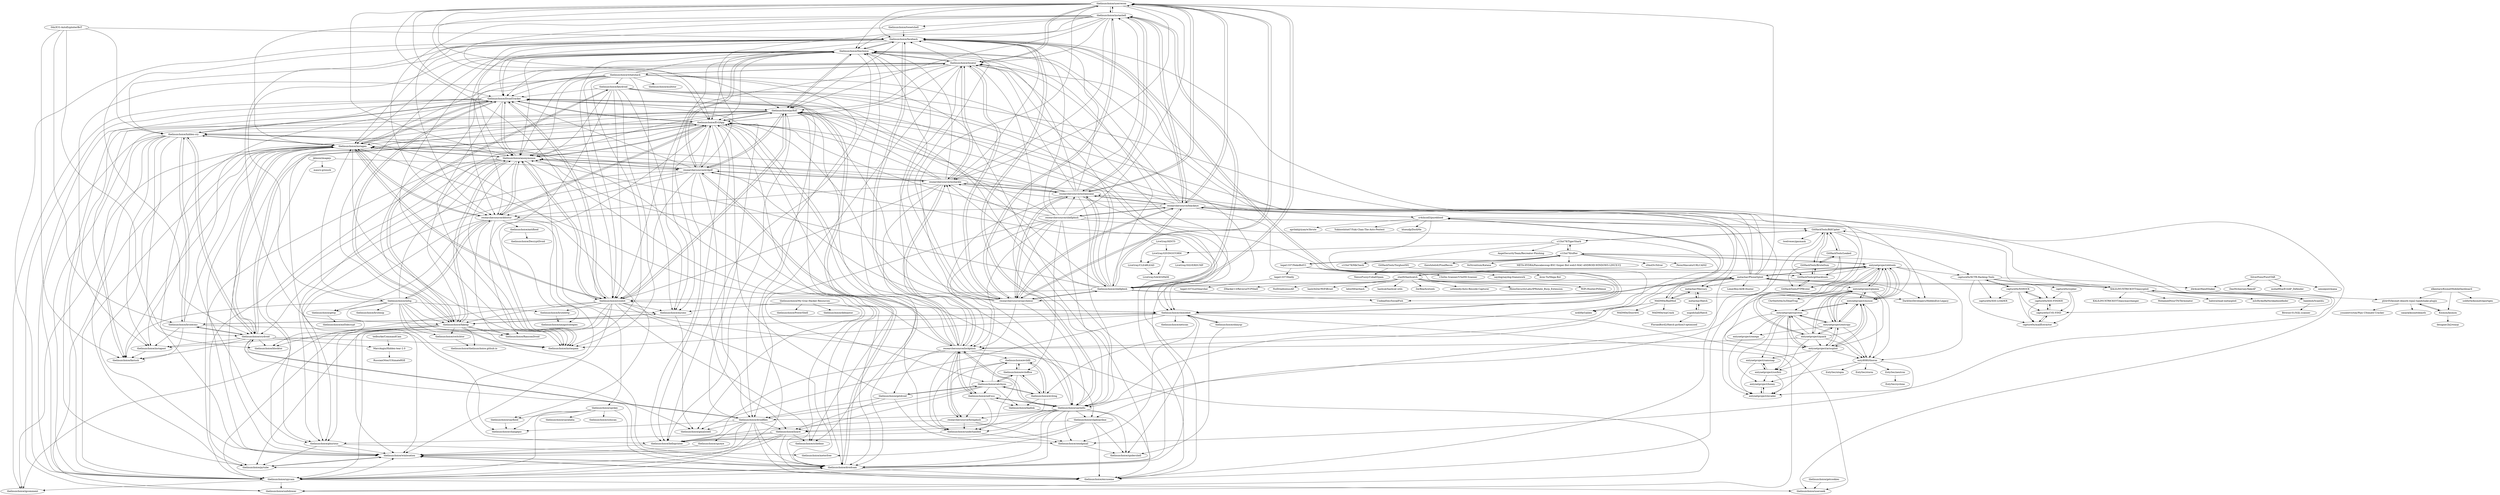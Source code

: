 digraph G {
"thelinuxchoice/userrecon" -> "thelinuxchoice/instashell"
"thelinuxchoice/userrecon" -> "researchersource/blackeye"
"thelinuxchoice/userrecon" -> "thelinuxchoice/shellphish"
"thelinuxchoice/userrecon" -> "thelinuxchoice/thechoice"
"thelinuxchoice/userrecon" -> "thelinuxchoice/locator"
"thelinuxchoice/userrecon" -> "thelinuxchoice/pyRAT"
"thelinuxchoice/userrecon" -> "researchersource/saycheese"
"thelinuxchoice/userrecon" -> "thelinuxchoice/facebash"
"thelinuxchoice/userrecon" -> "researchersource/inshackle"
"thelinuxchoice/userrecon" -> "thelinuxchoice/DroidTracker"
"thelinuxchoice/userrecon" -> "thelinuxchoice/EvilApp"
"thelinuxchoice/userrecon" -> "thelinuxchoice/anonymouse"
"thelinuxchoice/userrecon" -> "researchersource/instainsane"
"thelinuxchoice/userrecon" -> "thelinuxchoice/youbot"
"thelinuxchoice/userrecon" -> "thelinuxchoice/sayhello"
"GitHackTools/Leaked" -> "GitHackTools/BillCipher"
"GitHackTools/Leaked" -> "GitHackTools/FTPBruter"
"GitHackTools/Leaked" -> "GitHackTools/githacktools"
"GitHackTools/Leaked" -> "GitHackTools/BruteDum"
"researchersource/blackeye" -> "thelinuxchoice/shellphish"
"researchersource/blackeye" -> "thelinuxchoice/userrecon"
"researchersource/blackeye" -> "thelinuxchoice/thechoice"
"researchersource/blackeye" -> "thelinuxchoice/instashell"
"researchersource/blackeye" -> "researchersource/instainsane"
"researchersource/blackeye" -> "DarkSecDevelopers/HiddenEye-Legacy" ["e"=1]
"researchersource/blackeye" -> "thelinuxchoice/locator"
"researchersource/blackeye" -> "researchersource/saycheese"
"researchersource/blackeye" -> "thelinuxchoice/facebash"
"researchersource/blackeye" -> "thelinuxchoice/pyRAT"
"researchersource/blackeye" -> "researchersource/shellphish"
"researchersource/blackeye" -> "UndeadSec/SocialFish" ["e"=1]
"researchersource/blackeye" -> "researchersource/ddostor"
"researchersource/blackeye" -> "researchersource/inshackle"
"researchersource/blackeye" -> "cr4shcod3/pureblood"
"cr4shcod3/pureblood" -> "GitHackTools/BillCipher"
"cr4shcod3/pureblood" -> "aprilahijriyan/w3brute"
"cr4shcod3/pureblood" -> "metachar/Mercury"
"cr4shcod3/pureblood" -> "Yukinoshita47/Yuki-Chan-The-Auto-Pentest" ["e"=1]
"cr4shcod3/pureblood" -> "M4DM0e/BadMod"
"cr4shcod3/pureblood" -> "m4ll0k/Galileo"
"cr4shcod3/pureblood" -> "blueudp/DorkMe" ["e"=1]
"cr4shcod3/pureblood" -> "researchersource/blackeye"
"GitHackTools/BruteDum" -> "GitHackTools/githacktools"
"GitHackTools/BruteDum" -> "GitHackTools/FTPBruter"
"GitHackTools/BruteDum" -> "GitHackTools/BillCipher"
"GitHackTools/BruteDum" -> "GitHackTools/Leaked"
"thelinuxchoice/ohmyqr" -> "thelinuxchoice/choicebot"
"thelinuxchoice/ohmyqr" -> "thelinuxchoice/spidershell"
"thelinuxchoice/shellphish" -> "researchersource/blackeye"
"thelinuxchoice/shellphish" -> "thelinuxchoice/userrecon"
"thelinuxchoice/shellphish" -> "thelinuxchoice/thechoice"
"thelinuxchoice/shellphish" -> "researchersource/saycheese"
"thelinuxchoice/shellphish" -> "thelinuxchoice/instashell"
"thelinuxchoice/shellphish" -> "thelinuxchoice/pyRAT"
"thelinuxchoice/shellphish" -> "researchersource/instainsane"
"thelinuxchoice/shellphish" -> "thelinuxchoice/locator"
"thelinuxchoice/shellphish" -> "DarkSecDevelopers/HiddenEye-Legacy" ["e"=1]
"thelinuxchoice/shellphish" -> "researchersource/inshackle"
"thelinuxchoice/shellphish" -> "UndeadSec/SocialFish" ["e"=1]
"thelinuxchoice/shellphish" -> "thelinuxchoice/anonymouse"
"thelinuxchoice/shellphish" -> "thelinuxchoice/youbot"
"thelinuxchoice/shellphish" -> "metachar/PhoneSploit"
"thelinuxchoice/shellphish" -> "thelinuxchoice/DroidTracker"
"KALILINUXTRICKSYT/easysploit" -> "KALILINUXTRICKSYT/easymacchanger"
"KALILINUXTRICKSYT/easysploit" -> "bambish/ScanQLi"
"KALILINUXTRICKSYT/easysploit" -> "metachar/PhoneSploit"
"KALILINUXTRICKSYT/easysploit" -> "GitHackTools/BillCipher"
"KALILINUXTRICKSYT/easysploit" -> "MohamedNourTN/Terminator"
"KALILINUXTRICKSYT/easysploit" -> "hahwul/mad-metasploit" ["e"=1]
"KALILINUXTRICKSYT/easysploit" -> "mIcHyAmRaNe/okadminfinder" ["e"=1]
"M4DM0e/BadMod" -> "metachar/Mercury"
"M4DM0e/BadMod" -> "M4DM0e/wpCrack"
"M4DM0e/BadMod" -> "M4DM0e/Door404"
"M4DM0e/BadMod" -> "cr4shcod3/pureblood"
"M4DM0e/BadMod" -> "m4ll0k/Galileo"
"M4DM0e/BadMod" -> "GitHackTools/BillCipher"
"thelinuxchoice/youbot" -> "thelinuxchoice/instagen"
"thelinuxchoice/youbot" -> "thelinuxchoice/unfollower"
"thelinuxchoice/youbot" -> "thelinuxchoice/igcomment"
"thelinuxchoice/youbot" -> "thelinuxchoice/DroidTracker"
"thelinuxchoice/youbot" -> "thelinuxchoice/winlocation"
"thelinuxchoice/youbot" -> "thelinuxchoice/spycam"
"thelinuxchoice/youbot" -> "thelinuxchoice/anonymouse"
"thelinuxchoice/youbot" -> "thelinuxchoice/droidcam"
"thelinuxchoice/youbot" -> "thelinuxchoice/fakeap"
"thelinuxchoice/youbot" -> "thelinuxchoice/pytube"
"thelinuxchoice/youbot" -> "thelinuxchoice/pyRAT"
"thelinuxchoice/youbot" -> "thelinuxchoice/schedme"
"thelinuxchoice/youbot" -> "thelinuxchoice/choicebot"
"thelinuxchoice/youbot" -> "thelinuxchoice/mysms"
"thelinuxchoice/youbot" -> "thelinuxchoice/brutehttp"
"entynetproject/ehtools" -> "entynetproject/phonia"
"entynetproject/ehtools" -> "entynetproject/mouse"
"entynetproject/ehtools" -> "entynetproject/entropy"
"entynetproject/ehtools" -> "entynetproject/quack"
"entynetproject/ehtools" -> "entynetproject/arissploit"
"entynetproject/ehtools" -> "enty8080/thoron"
"entynetproject/ehtools" -> "entynetproject/proton"
"entynetproject/ehtools" -> "capture0x/XCTR-Hacking-Tools"
"entynetproject/ehtools" -> "GitHackTools/githacktools"
"entynetproject/ehtools" -> "staz0t/hashcatch"
"entynetproject/ehtools" -> "s1l3nt78/sifter"
"entynetproject/ehtools" -> "metachar/PhoneSploit"
"entynetproject/mouse" -> "entynetproject/proton"
"entynetproject/mouse" -> "entynetproject/arissploit"
"entynetproject/mouse" -> "entynetproject/entropy"
"entynetproject/mouse" -> "enty8080/thoron"
"entynetproject/mouse" -> "entynetproject/phonia"
"entynetproject/mouse" -> "entynetproject/ehtools"
"thelinuxchoice/getdroid" -> "thelinuxchoice/lizard"
"thelinuxchoice/getdroid" -> "thelinuxchoice/droidfiles"
"thelinuxchoice/getdroid" -> "thelinuxchoice/catchyou"
"thelinuxchoice/getdroid" -> "thelinuxchoice/sendgmail"
"thelinuxchoice/getdroid" -> "thelinuxchoice/EvilApp"
"researchersource/evilpdf" -> "thelinuxchoice/anonymouse"
"researchersource/evilpdf" -> "thelinuxchoice/pyRAT"
"researchersource/evilpdf" -> "thelinuxchoice/DroidTracker"
"researchersource/evilpdf" -> "thelinuxchoice/instagen"
"researchersource/evilpdf" -> "thelinuxchoice/thechoice"
"researchersource/evilpdf" -> "thelinuxchoice/EvilApp"
"researchersource/evilpdf" -> "thelinuxchoice/lizard"
"researchersource/evilpdf" -> "thelinuxchoice/youbot"
"researchersource/evilpdf" -> "thelinuxchoice/helloprinter"
"researchersource/evilpdf" -> "thelinuxchoice/phurious"
"researchersource/evilpdf" -> "researchersource/ddostor"
"researchersource/evilpdf" -> "researchersource/lockphish"
"researchersource/evilpdf" -> "thelinuxchoice/crydroid"
"researchersource/evilpdf" -> "thelinuxchoice/excuseme"
"researchersource/evilpdf" -> "researchersource/inshackle"
"thelinuxchoice/EvilApp" -> "thelinuxchoice/crydroid"
"thelinuxchoice/EvilApp" -> "thelinuxchoice/droidcam"
"thelinuxchoice/EvilApp" -> "thelinuxchoice/DroidTracker"
"thelinuxchoice/EvilApp" -> "thelinuxchoice/anonymouse"
"thelinuxchoice/EvilApp" -> "thelinuxchoice/helloprinter"
"thelinuxchoice/EvilApp" -> "thelinuxchoice/spycam"
"thelinuxchoice/EvilApp" -> "thelinuxchoice/fakeap"
"thelinuxchoice/EvilApp" -> "thelinuxchoice/instaspam"
"thelinuxchoice/EvilApp" -> "thelinuxchoice/droidfiles"
"thelinuxchoice/EvilApp" -> "thelinuxchoice/winlocation"
"thelinuxchoice/EvilApp" -> "thelinuxchoice/pyRAT"
"thelinuxchoice/EvilApp" -> "thelinuxchoice/underhanded"
"thelinuxchoice/EvilApp" -> "thelinuxchoice/mysms"
"thelinuxchoice/EvilApp" -> "thelinuxchoice/hidden-cry"
"thelinuxchoice/EvilApp" -> "researchersource/ddostor"
"d4rkcat/HandShaker" -> "ph4r05/kismet-deauth-wpa2-handshake-plugin"
"thelinuxchoice/tweetshell" -> "thelinuxchoice/facebash"
"thelinuxchoice/tweetshell" -> "researchersource/ddostor"
"elkentaro/KismetMobileDashboard" -> "soliforte/kismetreportgen"
"elkentaro/KismetMobileDashboard" -> "Kismon/kismon"
"elkentaro/KismetMobileDashboard" -> "ph4r05/kismet-deauth-wpa2-handshake-plugin"
"nsgodshall/Hatch" -> "metachar/Hatch"
"nsgodshall/Hatch" -> "FlorianBord2/Hatch-python3-optimised"
"bambish/ScanQLi" -> "Bitwise-01/SQL-scanner" ["e"=1]
"bambish/ScanQLi" -> "KALILINUXTRICKSYT/easysploit"
"SilverFoxx/PwnSTAR" -> "sensepost/mana" ["e"=1]
"SilverFoxx/PwnSTAR" -> "d4rkcat/HandShaker"
"SilverFoxx/PwnSTAR" -> "DanMcInerney/fakeAP"
"SilverFoxx/PwnSTAR" -> "moha99sa/EvilAP_Defender"
"04x/ICG-AutoExploiterBoT" -> "thelinuxchoice/brutecms"
"04x/ICG-AutoExploiterBoT" -> "thelinuxchoice/facebash"
"04x/ICG-AutoExploiterBoT" -> "thelinuxchoice/fastssh"
"04x/ICG-AutoExploiterBoT" -> "thelinuxchoice/crydroid"
"04x/ICG-AutoExploiterBoT" -> "thelinuxchoice/hidden-cry"
"entynetproject/phonia" -> "entynetproject/mouse"
"entynetproject/phonia" -> "entynetproject/ehtools"
"entynetproject/phonia" -> "entynetproject/quack"
"entynetproject/phonia" -> "entynetproject/entropy"
"entynetproject/phonia" -> "entynetproject/proton"
"entynetproject/phonia" -> "Chr0m0s0m3s/DeadTrap"
"entynetproject/phonia" -> "enty8080/thoron"
"entynetproject/phonia" -> "entynetproject/arissploit"
"entynetproject/phonia" -> "thelinuxchoice/sayhello"
"GitHackTools/githacktools" -> "GitHackTools/FTPBruter"
"GitHackTools/githacktools" -> "GitHackTools/BruteDum"
"metachar/Mercury" -> "M4DM0e/BadMod"
"metachar/Mercury" -> "metachar/Hatch"
"thelinuxchoice/fakeap" -> "thelinuxchoice/instaspam"
"thelinuxchoice/fakeap" -> "thelinuxchoice/DroidTracker"
"thelinuxchoice/fakeap" -> "thelinuxchoice/mysms"
"thelinuxchoice/fakeap" -> "thelinuxchoice/droidcam"
"thelinuxchoice/fakeap" -> "thelinuxchoice/thelinuxchoice.github.io"
"thelinuxchoice/fakeap" -> "thelinuxchoice/anonymouse"
"thelinuxchoice/fakeap" -> "thelinuxchoice/spycam"
"thelinuxchoice/fakeap" -> "thelinuxchoice/switchtor"
"thelinuxchoice/fakeap" -> "thelinuxchoice/phurious"
"thelinuxchoice/fakeap" -> "thelinuxchoice/blocktor"
"thelinuxchoice/fakeap" -> "thelinuxchoice/winlocation"
"thelinuxchoice/fakeap" -> "thelinuxchoice/keydroid"
"thelinuxchoice/fakeap" -> "thelinuxchoice/RansomDroid"
"thelinuxchoice/anonymouse" -> "thelinuxchoice/droidcam"
"thelinuxchoice/anonymouse" -> "thelinuxchoice/instagen"
"thelinuxchoice/anonymouse" -> "thelinuxchoice/DroidTracker"
"thelinuxchoice/anonymouse" -> "thelinuxchoice/fakeap"
"thelinuxchoice/anonymouse" -> "thelinuxchoice/helloprinter"
"thelinuxchoice/anonymouse" -> "thelinuxchoice/EvilApp"
"thelinuxchoice/anonymouse" -> "thelinuxchoice/youbot"
"thelinuxchoice/anonymouse" -> "thelinuxchoice/instaspam"
"thelinuxchoice/anonymouse" -> "thelinuxchoice/spycam"
"thelinuxchoice/anonymouse" -> "thelinuxchoice/phurious"
"thelinuxchoice/anonymouse" -> "thelinuxchoice/hidden-cry"
"thelinuxchoice/anonymouse" -> "researchersource/evilpdf"
"thelinuxchoice/anonymouse" -> "thelinuxchoice/pytube"
"thelinuxchoice/anonymouse" -> "researchersource/ddostor"
"thelinuxchoice/anonymouse" -> "thelinuxchoice/winlocation"
"thelinuxchoice/DroidTracker" -> "thelinuxchoice/droidcam"
"thelinuxchoice/DroidTracker" -> "thelinuxchoice/winlocation"
"thelinuxchoice/DroidTracker" -> "thelinuxchoice/fakeap"
"thelinuxchoice/DroidTracker" -> "thelinuxchoice/pyRAT"
"thelinuxchoice/DroidTracker" -> "thelinuxchoice/spycam"
"thelinuxchoice/DroidTracker" -> "thelinuxchoice/anonymouse"
"thelinuxchoice/DroidTracker" -> "thelinuxchoice/EvilApp"
"thelinuxchoice/DroidTracker" -> "thelinuxchoice/igcomment"
"thelinuxchoice/DroidTracker" -> "thelinuxchoice/instagen"
"thelinuxchoice/DroidTracker" -> "thelinuxchoice/instaspam"
"thelinuxchoice/DroidTracker" -> "thelinuxchoice/youbot"
"thelinuxchoice/DroidTracker" -> "thelinuxchoice/excuseme"
"thelinuxchoice/DroidTracker" -> "thelinuxchoice/unfollower"
"thelinuxchoice/DroidTracker" -> "thelinuxchoice/pytube"
"thelinuxchoice/DroidTracker" -> "thelinuxchoice/hidden-cry"
"thelinuxchoice/My-Gray-Hacker-Resources" -> "thelinuxchoice/debiantor"
"thelinuxchoice/My-Gray-Hacker-Resources" -> "thelinuxchoice/PowerShell"
"thelinuxchoice/My-Gray-Hacker-Resources" -> "thelinuxchoice/mysms"
"thelinuxchoice/My-Gray-Hacker-Resources" -> "thelinuxchoice/gmailshell"
"GitHackTools/FTPBruter" -> "GitHackTools/githacktools"
"metachar/Hatch" -> "metachar/Mercury"
"metachar/Hatch" -> "nsgodshall/Hatch"
"metachar/PhoneSploit" -> "researchersource/saycheese"
"metachar/PhoneSploit" -> "thelinuxchoice/locator"
"metachar/PhoneSploit" -> "KALILINUXTRICKSYT/easysploit"
"metachar/PhoneSploit" -> "entynetproject/ehtools"
"metachar/PhoneSploit" -> "thelinuxchoice/sayhello"
"metachar/PhoneSploit" -> "thelinuxchoice/shellphish"
"metachar/PhoneSploit" -> "researchersource/blackeye"
"metachar/PhoneSploit" -> "thelinuxchoice/userrecon"
"metachar/PhoneSploit" -> "researchersource/instainsane"
"metachar/PhoneSploit" -> "researchersource/lockphish"
"metachar/PhoneSploit" -> "entynetproject/phonia"
"metachar/PhoneSploit" -> "metachar/Mercury"
"metachar/PhoneSploit" -> "DarkSecDevelopers/HiddenEye-Legacy" ["e"=1]
"metachar/PhoneSploit" -> "thelinuxchoice/thechoice"
"metachar/PhoneSploit" -> "LimerBoy/ADB-Hunter" ["e"=1]
"GitHackTools/BillCipher" -> "GitHackTools/Leaked"
"GitHackTools/BillCipher" -> "GitHackTools/githacktools"
"GitHackTools/BillCipher" -> "GitHackTools/BruteDum"
"GitHackTools/BillCipher" -> "s1l3nt78/TigerShark"
"GitHackTools/BillCipher" -> "cr4shcod3/pureblood"
"GitHackTools/BillCipher" -> "GitHackTools/FTPBruter"
"GitHackTools/BillCipher" -> "twelvesec/gasmask" ["e"=1]
"GitHackTools/BillCipher" -> "capture0x/XCTR-Hacking-Tools"
"thelinuxchoice/choicebot" -> "thelinuxchoice/ohmyqr"
"thelinuxchoice/choicebot" -> "thelinuxchoice/sendgmail"
"thelinuxchoice/choicebot" -> "thelinuxchoice/spidershell"
"thelinuxchoice/choicebot" -> "thelinuxchoice/facebash"
"thelinuxchoice/choicebot" -> "thelinuxchoice/unfollower"
"thelinuxchoice/choicebot" -> "thelinuxchoice/instaspam"
"thelinuxchoice/choicebot" -> "thelinuxchoice/brutecms"
"thelinuxchoice/choicebot" -> "thelinuxchoice/youbot"
"thelinuxchoice/choicebot" -> "thelinuxchoice/instapost"
"thelinuxchoice/choicebot" -> "thelinuxchoice/gmailshell"
"thelinuxchoice/choicebot" -> "thelinuxchoice/userseek"
"thelinuxchoice/choicebot" -> "thelinuxchoice/netscan"
"thelinuxchoice/instashell" -> "thelinuxchoice/facebash"
"thelinuxchoice/instashell" -> "thelinuxchoice/userrecon"
"thelinuxchoice/instashell" -> "researchersource/instainsane"
"thelinuxchoice/instashell" -> "researchersource/saycheese"
"thelinuxchoice/instashell" -> "thelinuxchoice/thechoice"
"thelinuxchoice/instashell" -> "thelinuxchoice/shellphish"
"thelinuxchoice/instashell" -> "researchersource/blackeye"
"thelinuxchoice/instashell" -> "thelinuxchoice/locator"
"thelinuxchoice/instashell" -> "thelinuxchoice/pyRAT"
"thelinuxchoice/instashell" -> "researchersource/inshackle"
"thelinuxchoice/instashell" -> "thelinuxchoice/instagen"
"thelinuxchoice/instashell" -> "thelinuxchoice/EvilApp"
"thelinuxchoice/instashell" -> "researchersource/ddostor"
"thelinuxchoice/instashell" -> "thelinuxchoice/tweetshell"
"thelinuxchoice/instashell" -> "researchersource/evilpdf"
"thelinuxchoice/spykey" -> "thelinuxchoice/sayflood"
"thelinuxchoice/spykey" -> "thelinuxchoice/changepic"
"thelinuxchoice/spykey" -> "thelinuxchoice/sarahaha"
"thelinuxchoice/spykey" -> "thelinuxchoice/droidcam"
"thelinuxchoice/spykey" -> "thelinuxchoice/spycam"
"thelinuxchoice/spykey" -> "thelinuxchoice/sshscan"
"thelinuxchoice/pyRAT" -> "thelinuxchoice/DroidTracker"
"thelinuxchoice/pyRAT" -> "thelinuxchoice/phurious"
"thelinuxchoice/pyRAT" -> "thelinuxchoice/instagen"
"thelinuxchoice/pyRAT" -> "thelinuxchoice/youbot"
"thelinuxchoice/pyRAT" -> "thelinuxchoice/helloprinter"
"thelinuxchoice/pyRAT" -> "thelinuxchoice/anonymouse"
"thelinuxchoice/pyRAT" -> "thelinuxchoice/excuseme"
"thelinuxchoice/pyRAT" -> "thelinuxchoice/droidcam"
"thelinuxchoice/pyRAT" -> "researchersource/evilpdf"
"thelinuxchoice/pyRAT" -> "thelinuxchoice/EvilApp"
"thelinuxchoice/pyRAT" -> "thelinuxchoice/fastssh"
"thelinuxchoice/pyRAT" -> "thelinuxchoice/winlocation"
"thelinuxchoice/pyRAT" -> "thelinuxchoice/schedme"
"thelinuxchoice/pyRAT" -> "thelinuxchoice/thechoice"
"thelinuxchoice/pyRAT" -> "thelinuxchoice/instapost"
"thelinuxchoice/thechoice" -> "thelinuxchoice/anonymouse"
"thelinuxchoice/thechoice" -> "thelinuxchoice/fakeap"
"thelinuxchoice/thechoice" -> "thelinuxchoice/DroidTracker"
"thelinuxchoice/thechoice" -> "thelinuxchoice/facebash"
"thelinuxchoice/thechoice" -> "thelinuxchoice/instagen"
"thelinuxchoice/thechoice" -> "thelinuxchoice/youbot"
"thelinuxchoice/thechoice" -> "thelinuxchoice/infog"
"thelinuxchoice/thechoice" -> "thelinuxchoice/pyRAT"
"thelinuxchoice/thechoice" -> "thelinuxchoice/EvilApp"
"thelinuxchoice/thechoice" -> "researchersource/evilpdf"
"thelinuxchoice/thechoice" -> "researchersource/ddostor"
"thelinuxchoice/thechoice" -> "thelinuxchoice/locator"
"thelinuxchoice/thechoice" -> "thelinuxchoice/mysms"
"thelinuxchoice/thechoice" -> "thelinuxchoice/helloprinter"
"thelinuxchoice/thechoice" -> "thelinuxchoice/sayhello"
"thelinuxchoice/locator" -> "thelinuxchoice/EvilApp"
"thelinuxchoice/locator" -> "thelinuxchoice/thechoice"
"thelinuxchoice/locator" -> "thelinuxchoice/youbot"
"thelinuxchoice/locator" -> "thelinuxchoice/droidfiles"
"thelinuxchoice/locator" -> "thelinuxchoice/DroidTracker"
"thelinuxchoice/locator" -> "thelinuxchoice/facebash"
"thelinuxchoice/locator" -> "thelinuxchoice/droidcam"
"thelinuxchoice/locator" -> "thelinuxchoice/anonymouse"
"thelinuxchoice/locator" -> "thelinuxchoice/whatshack"
"thelinuxchoice/locator" -> "thelinuxchoice/sayhello"
"thelinuxchoice/locator" -> "researchersource/saycheese"
"thelinuxchoice/locator" -> "thelinuxchoice/userrecon"
"thelinuxchoice/locator" -> "researchersource/ddostor"
"thelinuxchoice/locator" -> "researchersource/inshackle"
"thelinuxchoice/locator" -> "thelinuxchoice/pyRAT"
"thelinuxchoice/mysms" -> "thelinuxchoice/fakeap"
"thelinuxchoice/mysms" -> "thelinuxchoice/gmailshell"
"thelinuxchoice/whatshack" -> "thelinuxchoice/fakeap"
"thelinuxchoice/whatshack" -> "thelinuxchoice/DroidTracker"
"thelinuxchoice/whatshack" -> "thelinuxchoice/instaspam"
"thelinuxchoice/whatshack" -> "thelinuxchoice/droidcam"
"thelinuxchoice/whatshack" -> "thelinuxchoice/youbot"
"thelinuxchoice/whatshack" -> "thelinuxchoice/locator"
"thelinuxchoice/whatshack" -> "thelinuxchoice/spycam"
"thelinuxchoice/whatshack" -> "thelinuxchoice/droidfiles"
"thelinuxchoice/whatshack" -> "thelinuxchoice/mysms"
"thelinuxchoice/whatshack" -> "thelinuxchoice/instagen"
"thelinuxchoice/whatshack" -> "thelinuxchoice/multitor"
"thelinuxchoice/whatshack" -> "thelinuxchoice/thechoice"
"thelinuxchoice/whatshack" -> "thelinuxchoice/keydroid"
"thelinuxchoice/whatshack" -> "thelinuxchoice/choicebot"
"thelinuxchoice/whatshack" -> "thelinuxchoice/anonymouse"
"thelinuxchoice/droidfiles" -> "thelinuxchoice/droidcam"
"thelinuxchoice/droidfiles" -> "thelinuxchoice/spycam"
"thelinuxchoice/droidfiles" -> "thelinuxchoice/spyeye"
"thelinuxchoice/droidfiles" -> "thelinuxchoice/excuseme"
"thelinuxchoice/droidfiles" -> "thelinuxchoice/lizard"
"thelinuxchoice/droidfiles" -> "thelinuxchoice/crydroid"
"thelinuxchoice/droidfiles" -> "thelinuxchoice/winlocation"
"thelinuxchoice/droidfiles" -> "thelinuxchoice/gmailshell"
"thelinuxchoice/droidfiles" -> "thelinuxchoice/changepic"
"thelinuxchoice/droidfiles" -> "thelinuxchoice/DroidTracker"
"entynetproject/entropy" -> "entynetproject/mouse"
"entynetproject/entropy" -> "entynetproject/arissploit"
"entynetproject/entropy" -> "enty8080/thoron"
"entynetproject/entropy" -> "entynetproject/proton"
"entynetproject/entropy" -> "entynetproject/phonia"
"entynetproject/entropy" -> "entynetproject/omega"
"entynetproject/entropy" -> "entynetproject/quack"
"entynetproject/entropy" -> "entynetproject/ehtools"
"researchersource/saycheese" -> "thelinuxchoice/sayhello"
"researchersource/saycheese" -> "thelinuxchoice/locator"
"researchersource/saycheese" -> "thelinuxchoice/instashell"
"researchersource/saycheese" -> "thelinuxchoice/userrecon"
"researchersource/saycheese" -> "thelinuxchoice/shellphish"
"researchersource/saycheese" -> "researchersource/inshackle"
"researchersource/saycheese" -> "thelinuxchoice/facebash"
"researchersource/saycheese" -> "researchersource/evilpdf"
"researchersource/saycheese" -> "metachar/PhoneSploit"
"researchersource/saycheese" -> "researchersource/instainsane"
"researchersource/saycheese" -> "researchersource/lockphish"
"researchersource/saycheese" -> "researchersource/blackeye"
"researchersource/saycheese" -> "thelinuxchoice/EvilApp"
"researchersource/saycheese" -> "thelinuxchoice/thechoice"
"researchersource/saycheese" -> "thelinuxchoice/pyRAT"
"researchersource/instainsane" -> "thelinuxchoice/instashell"
"researchersource/instainsane" -> "thelinuxchoice/facebash"
"researchersource/instainsane" -> "thelinuxchoice/thechoice"
"researchersource/instainsane" -> "researchersource/inshackle"
"researchersource/instainsane" -> "researchersource/blackeye"
"researchersource/instainsane" -> "researchersource/lockphish"
"researchersource/instainsane" -> "researchersource/saycheese"
"researchersource/instainsane" -> "thelinuxchoice/locator"
"researchersource/instainsane" -> "thelinuxchoice/userrecon"
"researchersource/instainsane" -> "thelinuxchoice/anonymouse"
"researchersource/instainsane" -> "thelinuxchoice/choicebot"
"researchersource/instainsane" -> "thelinuxchoice/EvilApp"
"researchersource/instainsane" -> "thelinuxchoice/shellphish"
"researchersource/instainsane" -> "thelinuxchoice/instagen"
"researchersource/instainsane" -> "thelinuxchoice/sayhello"
"researchersource/inshackle" -> "thelinuxchoice/anonymouse"
"researchersource/inshackle" -> "thelinuxchoice/youbot"
"researchersource/inshackle" -> "thelinuxchoice/pyRAT"
"researchersource/inshackle" -> "thelinuxchoice/choicebot"
"researchersource/inshackle" -> "thelinuxchoice/instagen"
"researchersource/inshackle" -> "thelinuxchoice/thechoice"
"researchersource/inshackle" -> "thelinuxchoice/facebash"
"researchersource/inshackle" -> "researchersource/evilpdf"
"researchersource/inshackle" -> "thelinuxchoice/EvilApp"
"researchersource/inshackle" -> "thelinuxchoice/locator"
"researchersource/inshackle" -> "thelinuxchoice/schedme"
"researchersource/inshackle" -> "researchersource/ddostor"
"researchersource/inshackle" -> "researchersource/instainsane"
"researchersource/inshackle" -> "researchersource/lockphish"
"researchersource/inshackle" -> "thelinuxchoice/clipboardme"
"thelinuxchoice/facebash" -> "thelinuxchoice/choicebot"
"thelinuxchoice/facebash" -> "thelinuxchoice/anonymouse"
"thelinuxchoice/facebash" -> "thelinuxchoice/thechoice"
"thelinuxchoice/facebash" -> "thelinuxchoice/fakeap"
"thelinuxchoice/facebash" -> "thelinuxchoice/instagen"
"thelinuxchoice/facebash" -> "thelinuxchoice/instaspam"
"thelinuxchoice/facebash" -> "thelinuxchoice/spycam"
"thelinuxchoice/facebash" -> "thelinuxchoice/hidden-cry"
"thelinuxchoice/facebash" -> "thelinuxchoice/EvilApp"
"thelinuxchoice/facebash" -> "researchersource/lockphish"
"thelinuxchoice/facebash" -> "thelinuxchoice/sendgmail"
"thelinuxchoice/facebash" -> "thelinuxchoice/DroidTracker"
"thelinuxchoice/facebash" -> "thelinuxchoice/pyRAT"
"thelinuxchoice/facebash" -> "thelinuxchoice/sayhello"
"thelinuxchoice/facebash" -> "thelinuxchoice/crydroid"
"thelinuxchoice/clipboardme" -> "thelinuxchoice/helloprinter"
"thelinuxchoice/clipboardme" -> "thelinuxchoice/spidershell"
"thelinuxchoice/clipboardme" -> "thelinuxchoice/lizard"
"thelinuxchoice/clipboardme" -> "thelinuxchoice/excuseme"
"thelinuxchoice/clipboardme" -> "thelinuxchoice/meterfree"
"entynetproject/proton" -> "entynetproject/arissploit"
"entynetproject/proton" -> "entynetproject/mouse"
"entynetproject/proton" -> "entynetproject/socfish"
"entynetproject/proton" -> "entynetproject/camsnap"
"entynetproject/proton" -> "entynetproject/invader"
"entynetproject/proton" -> "entynetproject/omega"
"entynetproject/proton" -> "enty8080/thoron"
"entynetproject/proton" -> "entynetproject/entropy"
"entynetproject/proton" -> "entynetproject/honey"
"thelinuxchoice/antiflood" -> "thelinuxchoice/nmapstrategies"
"thelinuxchoice/antiflood" -> "thelinuxchoice/DecryptDroid"
"thelinuxchoice/instagen" -> "thelinuxchoice/instapost"
"thelinuxchoice/instagen" -> "thelinuxchoice/youbot"
"thelinuxchoice/instagen" -> "thelinuxchoice/fastssh"
"thelinuxchoice/instagen" -> "thelinuxchoice/spycam"
"thelinuxchoice/instagen" -> "thelinuxchoice/anonymouse"
"thelinuxchoice/instagen" -> "thelinuxchoice/igcomment"
"thelinuxchoice/instagen" -> "thelinuxchoice/unfollower"
"thelinuxchoice/instagen" -> "thelinuxchoice/instaspam"
"thelinuxchoice/instagen" -> "thelinuxchoice/DroidTracker"
"thelinuxchoice/instagen" -> "thelinuxchoice/winlocation"
"thelinuxchoice/instagen" -> "researchersource/ddostor"
"thelinuxchoice/instagen" -> "thelinuxchoice/hidden-cry"
"thelinuxchoice/instagen" -> "thelinuxchoice/crydroid"
"thelinuxchoice/instagen" -> "thelinuxchoice/droidcam"
"thelinuxchoice/infog" -> "thelinuxchoice/brutehttp"
"thelinuxchoice/infog" -> "thelinuxchoice/instaspam"
"thelinuxchoice/infog" -> "thelinuxchoice/instagen"
"thelinuxchoice/infog" -> "thelinuxchoice/fastssh"
"thelinuxchoice/infog" -> "thelinuxchoice/brutezip"
"thelinuxchoice/infog" -> "thelinuxchoice/switchtor"
"thelinuxchoice/infog" -> "thelinuxchoice/gmailshell"
"thelinuxchoice/infog" -> "thelinuxchoice/getip"
"thelinuxchoice/infog" -> "researchersource/ddostor"
"thelinuxchoice/infog" -> "thelinuxchoice/anonymouse"
"thelinuxchoice/infog" -> "thelinuxchoice/blocktor"
"thelinuxchoice/infog" -> "thelinuxchoice/fakeap"
"thelinuxchoice/infog" -> "thelinuxchoice/RansomDroid"
"researchersource/ddostor" -> "thelinuxchoice/instagen"
"researchersource/ddostor" -> "thelinuxchoice/phurious"
"researchersource/ddostor" -> "thelinuxchoice/anonymouse"
"researchersource/ddostor" -> "thelinuxchoice/getip"
"researchersource/ddostor" -> "thelinuxchoice/infog"
"researchersource/ddostor" -> "thelinuxchoice/antiflood"
"researchersource/ddostor" -> "thelinuxchoice/RansomDroid"
"researchersource/ddostor" -> "thelinuxchoice/mysms"
"researchersource/ddostor" -> "thelinuxchoice/EvilApp"
"researchersource/ddostor" -> "thelinuxchoice/instaspam"
"researchersource/ddostor" -> "thelinuxchoice/spykey"
"thelinuxchoice/lizard" -> "thelinuxchoice/winlocation"
"thelinuxchoice/lizard" -> "thelinuxchoice/helloprinter"
"thelinuxchoice/lizard" -> "thelinuxchoice/schedme"
"thelinuxchoice/lizard" -> "thelinuxchoice/excuseme"
"thelinuxchoice/lizard" -> "thelinuxchoice/phurious"
"thelinuxchoice/lizard" -> "thelinuxchoice/pytube"
"thelinuxchoice/keydroid" -> "thelinuxchoice/droidcam"
"thelinuxchoice/keydroid" -> "thelinuxchoice/fakeap"
"thelinuxchoice/keydroid" -> "thelinuxchoice/spycam"
"thelinuxchoice/keydroid" -> "thelinuxchoice/DroidTracker"
"thelinuxchoice/keydroid" -> "thelinuxchoice/RansomDroid"
"thelinuxchoice/keydroid" -> "thelinuxchoice/mysms"
"thelinuxchoice/keydroid" -> "thelinuxchoice/youbot"
"thelinuxchoice/keydroid" -> "thelinuxchoice/excuseme"
"thelinuxchoice/keydroid" -> "thelinuxchoice/anonymouse"
"thelinuxchoice/keydroid" -> "thelinuxchoice/instaspam"
"thelinuxchoice/keydroid" -> "thelinuxchoice/choicebot"
"thelinuxchoice/keydroid" -> "thelinuxchoice/userseek"
"thelinuxchoice/helloprinter" -> "thelinuxchoice/winlocation"
"thelinuxchoice/getip" -> "thelinuxchoice/md5decrypt"
"thelinuxchoice/spyeye" -> "thelinuxchoice/winlocation"
"thelinuxchoice/brutecms" -> "thelinuxchoice/fastssh"
"thelinuxchoice/brutecms" -> "thelinuxchoice/instapost"
"thelinuxchoice/brutecms" -> "thelinuxchoice/crydroid"
"thelinuxchoice/brutecms" -> "thelinuxchoice/hidden-cry"
"thelinuxchoice/brutecms" -> "thelinuxchoice/choicebot"
"thelinuxchoice/brutecms" -> "thelinuxchoice/changepic"
"thelinuxchoice/brutecms" -> "thelinuxchoice/instagen"
"thelinuxchoice/crydroid" -> "thelinuxchoice/hidden-cry"
"thelinuxchoice/crydroid" -> "thelinuxchoice/droidcam"
"thelinuxchoice/crydroid" -> "thelinuxchoice/instapost"
"thelinuxchoice/crydroid" -> "thelinuxchoice/EvilApp"
"thelinuxchoice/crydroid" -> "thelinuxchoice/fastssh"
"thelinuxchoice/crydroid" -> "MarcAngio/Hidden-tear-2.0"
"thelinuxchoice/crydroid" -> "thelinuxchoice/brutecms"
"thelinuxchoice/crydroid" -> "thelinuxchoice/instagen"
"thelinuxchoice/crydroid" -> "thelinuxchoice/droidfiles"
"thelinuxchoice/crydroid" -> "thelinuxchoice/instaspam"
"thelinuxchoice/crydroid" -> "thelinuxchoice/blocktor"
"entynetproject/arissploit" -> "entynetproject/proton"
"entynetproject/arissploit" -> "entynetproject/mouse"
"entynetproject/arissploit" -> "entynetproject/camsnap"
"entynetproject/arissploit" -> "enty8080/thoron"
"entynetproject/arissploit" -> "entynetproject/socfish"
"entynetproject/arissploit" -> "entynetproject/invader"
"entynetproject/arissploit" -> "entynetproject/entropy"
"thelinuxchoice/sayflood" -> "thelinuxchoice/changepic"
"thelinuxchoice/hidden-cry" -> "thelinuxchoice/crydroid"
"thelinuxchoice/hidden-cry" -> "thelinuxchoice/fastssh"
"thelinuxchoice/hidden-cry" -> "thelinuxchoice/instapost"
"thelinuxchoice/hidden-cry" -> "thelinuxchoice/droidcam"
"thelinuxchoice/hidden-cry" -> "thelinuxchoice/instagen"
"thelinuxchoice/hidden-cry" -> "thelinuxchoice/sayflood"
"thelinuxchoice/hidden-cry" -> "thelinuxchoice/pytube"
"thelinuxchoice/hidden-cry" -> "thelinuxchoice/blocktor"
"thelinuxchoice/hidden-cry" -> "thelinuxchoice/winlocation"
"thelinuxchoice/hidden-cry" -> "thelinuxchoice/spycam"
"thelinuxchoice/hidden-cry" -> "thelinuxchoice/brutecms"
"thelinuxchoice/hidden-cry" -> "thelinuxchoice/DroidTracker"
"thelinuxchoice/switchtor" -> "thelinuxchoice/thelinuxchoice.github.io"
"thelinuxchoice/spycam" -> "thelinuxchoice/droidcam"
"thelinuxchoice/spycam" -> "thelinuxchoice/winlocation"
"thelinuxchoice/spycam" -> "thelinuxchoice/igcomment"
"thelinuxchoice/spycam" -> "thelinuxchoice/userseek"
"thelinuxchoice/spycam" -> "thelinuxchoice/unfollower"
"enty8080/thoron" -> "EntySec/utopia"
"enty8080/thoron" -> "entynetproject/honey"
"enty8080/thoron" -> "entynetproject/invader"
"enty8080/thoron" -> "EntySec/storm"
"enty8080/thoron" -> "EntySec/neutron"
"thelinuxchoice/phurious" -> "thelinuxchoice/meterfree"
"thelinuxchoice/phurious" -> "thelinuxchoice/pytube"
"thelinuxchoice/phurious" -> "thelinuxchoice/winlocation"
"thelinuxchoice/sendgmail" -> "thelinuxchoice/spidershell"
"thelinuxchoice/instapost" -> "thelinuxchoice/fastssh"
"thelinuxchoice/getcookies" -> "thelinuxchoice/userseek"
"thelinuxchoice/droidcam" -> "thelinuxchoice/winlocation"
"thelinuxchoice/droidcam" -> "thelinuxchoice/spycam"
"thelinuxchoice/droidcam" -> "thelinuxchoice/excuseme"
"thelinuxchoice/droidcam" -> "thelinuxchoice/DroidTracker"
"thelinuxchoice/winlocation" -> "thelinuxchoice/excuseme"
"thelinuxchoice/winlocation" -> "thelinuxchoice/droidcam"
"thelinuxchoice/winlocation" -> "thelinuxchoice/pytube"
"thelinuxchoice/pytube" -> "thelinuxchoice/winlocation"
"thelinuxchoice/excuseme" -> "thelinuxchoice/winlocation"
"entynetproject/honey" -> "entynetproject/invader"
"thelinuxchoice/brutehttp" -> "thelinuxchoice/nmapstrategies"
"entynetproject/invader" -> "entynetproject/honey"
"tegal1337/NekoBotV1" -> "tegal1337/Shelly"
"tegal1337/NekoBotV1" -> "saydog/saydog-framework"
"tegal1337/NekoBotV1" -> "Aron-Tn/Mega-Bot" ["e"=1]
"tegal1337/NekoBotV1" -> "s1l3nt78/sifter"
"tegal1337/NekoBotV1" -> "v3n0m-Scanner/V3n0M-Scanner" ["e"=1]
"staz0t/hashcatch" -> "hash3liZer/WiFiBroot" ["e"=1]
"staz0t/hashcatch" -> "entynetproject/ehtools"
"staz0t/hashcatch" -> "tehw0lf/airbash" ["e"=1]
"staz0t/hashcatch" -> "hashcat/hashcat-utils" ["e"=1]
"staz0t/hashcatch" -> "d4rkcat/HandShaker"
"staz0t/hashcatch" -> "ZerBea/hcxtools" ["e"=1]
"staz0t/hashcatch" -> "sethleedy/Auto-Besside-Capturer"
"staz0t/hashcatch" -> "RhinoSecurityLabs/IPRotate_Burp_Extension" ["e"=1]
"staz0t/hashcatch" -> "WiPi-Hunter/PiDense" ["e"=1]
"staz0t/hashcatch" -> "ZHacker13/ReverseTCPShell" ["e"=1]
"staz0t/hashcatch" -> "NuID/nebulousAD"
"tedburke/CommandCam" -> "MarcAngio/Hidden-tear-2.0"
"jklmnn/imagejs" -> "thelinuxchoice/phurious"
"jklmnn/imagejs" -> "mauro-g/snuck"
"jklmnn/imagejs" -> "researchersource/evilpdf"
"s1l3nt78/sifter" -> "s1l3nt78/TigerShark"
"s1l3nt78/sifter" -> "s1l3nt78/MkCheck"
"s1l3nt78/sifter" -> "META-HYDRA/Pancakeswap-BSC-Sniper-Bot-web3-MAC-ANDROID-WINDOWS-LINUX-V2" ["e"=1]
"s1l3nt78/sifter" -> "tegal1337/NekoBotV1"
"s1l3nt78/sifter" -> "entynetproject/ehtools"
"s1l3nt78/sifter" -> "s0md3v/Silver" ["e"=1]
"s1l3nt78/sifter" -> "PerezMascato/URLCADIZ"
"s1l3nt78/sifter" -> "thewhiteh4t/FinalRecon" ["e"=1]
"s1l3nt78/sifter" -> "0xStrontium/Katana" ["e"=1]
"s1l3nt78/sifter" -> "entynetproject/mouse"
"capture0x/XCTR-Hacking-Tools" -> "capture0x/XSHOCK"
"capture0x/XCTR-Hacking-Tools" -> "capture0x/XSS-FINDER"
"capture0x/XCTR-Hacking-Tools" -> "capture0x/mailExtractor"
"capture0x/XCTR-Hacking-Tools" -> "capture0x/CVE-FIND"
"capture0x/XCTR-Hacking-Tools" -> "capture0x/XSS-LOADER" ["e"=1]
"capture0x/XCTR-Hacking-Tools" -> "capture0x/cypher"
"thelinuxchoice/eviloffice" -> "thelinuxchoice/evildll"
"thelinuxchoice/eviloffice" -> "thelinuxchoice/evilreg"
"thelinuxchoice/eviloffice" -> "thelinuxchoice/catchyou"
"thelinuxchoice/eviloffice" -> "thelinuxchoice/underhanded"
"LiveGray/GIVINGSTORM" -> "LiveGray/CLEARLEAD"
"LiveGray/GIVINGSTORM" -> "LiveGray/SAGESPADE"
"LiveGray/GIVINGSTORM" -> "LiveGray/SILVERDUMP"
"capture0x/XSHOCK" -> "capture0x/mailExtractor"
"capture0x/XSHOCK" -> "capture0x/CVE-FIND"
"capture0x/XSHOCK" -> "capture0x/XSS-FINDER"
"capture0x/XSHOCK" -> "capture0x/XCTR-Hacking-Tools"
"capture0x/XSHOCK" -> "capture0x/XSS-LOADER" ["e"=1]
"capture0x/mailExtractor" -> "capture0x/CVE-FIND"
"capture0x/XSS-FINDER" -> "capture0x/CVE-FIND"
"capture0x/XSS-FINDER" -> "capture0x/mailExtractor"
"capture0x/XSS-FINDER" -> "capture0x/XSHOCK"
"s1l3nt78/TigerShark" -> "s1l3nt78/sifter"
"s1l3nt78/TigerShark" -> "GitHackTools/BillCipher"
"s1l3nt78/TigerShark" -> "s1l3nt78/MkCheck"
"s1l3nt78/TigerShark" -> "AngelSecurityTeam/Recreator-Phishing" ["e"=1]
"s1l3nt78/TigerShark" -> "LiveGray/GIVINGSTORM"
"thelinuxchoice/evilreg" -> "thelinuxchoice/evildll"
"thelinuxchoice/evilreg" -> "thelinuxchoice/eviloffice"
"thelinuxchoice/evilreg" -> "thelinuxchoice/catchyou"
"thelinuxchoice/evilreg" -> "thelinuxchoice/underhanded"
"thelinuxchoice/evilreg" -> "thelinuxchoice/badlnk"
"GitHackTools/TorghostNG" -> "GitHackTools/githacktools"
"GitHackTools/TorghostNG" -> "NexusFuzzy/CobaltSpam" ["e"=1]
"LiveGray/HINTS" -> "LiveGray/GIVINGSTORM"
"LiveGray/HINTS" -> "LiveGray/CLEARLEAD"
"tegal1337/Shelly" -> "tegal1337/ListSearcher"
"researchersource/shellphish" -> "researchersource/blackeye"
"researchersource/shellphish" -> "thelinuxchoice/facebash"
"researchersource/shellphish" -> "researchersource/saycheese"
"researchersource/shellphish" -> "researchersource/lockphish"
"researchersource/shellphish" -> "thelinuxchoice/sayhello"
"researchersource/shellphish" -> "thelinuxchoice/catchyou"
"researchersource/shellphish" -> "thelinuxchoice/userrecon"
"researchersource/shellphish" -> "thelinuxchoice/instashell"
"researchersource/shellphish" -> "thelinuxchoice/pyRAT"
"researchersource/shellphish" -> "thelinuxchoice/evilreg"
"researchersource/shellphish" -> "thelinuxchoice/self-xss"
"researchersource/shellphish" -> "thelinuxchoice/EvilApp"
"researchersource/shellphish" -> "researchersource/instainsane"
"researchersource/shellphish" -> "KALILINUXTRICKSYT/easysploit"
"researchersource/shellphish" -> "thelinuxchoice/eviloffice"
"thelinuxchoice/badlnk" -> "thelinuxchoice/spidershell"
"researchersource/lockphish" -> "researchersource/formphish"
"researchersource/lockphish" -> "thelinuxchoice/self-xss"
"researchersource/lockphish" -> "thelinuxchoice/underhanded"
"researchersource/lockphish" -> "thelinuxchoice/facebash"
"researchersource/lockphish" -> "thelinuxchoice/sayhello"
"researchersource/lockphish" -> "thelinuxchoice/EvilApp"
"researchersource/lockphish" -> "thelinuxchoice/anonymouse"
"researchersource/lockphish" -> "researchersource/evilpdf"
"researchersource/lockphish" -> "thelinuxchoice/getdroid"
"researchersource/lockphish" -> "thelinuxchoice/helloprinter"
"researchersource/lockphish" -> "thelinuxchoice/locator"
"researchersource/lockphish" -> "thelinuxchoice/thechoice"
"researchersource/lockphish" -> "researchersource/inshackle"
"researchersource/lockphish" -> "thelinuxchoice/clipboardme"
"researchersource/lockphish" -> "thelinuxchoice/evildll"
"thelinuxchoice/self-xss" -> "thelinuxchoice/lizard"
"thelinuxchoice/self-xss" -> "thelinuxchoice/sayhello"
"thelinuxchoice/self-xss" -> "researchersource/formphish"
"thelinuxchoice/self-xss" -> "thelinuxchoice/badlnk"
"thelinuxchoice/self-xss" -> "researchersource/lockphish"
"entynetproject/quack" -> "entynetproject/phonia"
"entynetproject/quack" -> "entynetproject/entropy"
"entynetproject/quack" -> "entynetproject/arissploit"
"entynetproject/quack" -> "entynetproject/ehtools"
"entynetproject/quack" -> "entynetproject/mouse"
"entynetproject/quack" -> "entynetproject/proton"
"entynetproject/quack" -> "enty8080/thoron"
"entynetproject/quack" -> "researchersource/lockphish"
"entynetproject/quack" -> "entynetproject/socfish"
"thelinuxchoice/catchyou" -> "thelinuxchoice/evilreg"
"thelinuxchoice/catchyou" -> "thelinuxchoice/eviloffice"
"thelinuxchoice/catchyou" -> "thelinuxchoice/getdroid"
"thelinuxchoice/catchyou" -> "thelinuxchoice/evildll"
"thelinuxchoice/catchyou" -> "thelinuxchoice/self-xss"
"thelinuxchoice/catchyou" -> "thelinuxchoice/lizard"
"thelinuxchoice/catchyou" -> "thelinuxchoice/badlnk"
"thelinuxchoice/catchyou" -> "thelinuxchoice/droidfiles"
"thelinuxchoice/sayhello" -> "thelinuxchoice/underhanded"
"thelinuxchoice/sayhello" -> "thelinuxchoice/self-xss"
"thelinuxchoice/sayhello" -> "thelinuxchoice/droidfiles"
"thelinuxchoice/sayhello" -> "thelinuxchoice/helloprinter"
"thelinuxchoice/sayhello" -> "thelinuxchoice/sendgmail"
"thelinuxchoice/sayhello" -> "thelinuxchoice/EvilApp"
"thelinuxchoice/sayhello" -> "thelinuxchoice/droidcam"
"thelinuxchoice/sayhello" -> "thelinuxchoice/clipboardme"
"thelinuxchoice/sayhello" -> "researchersource/formphish"
"thelinuxchoice/sayhello" -> "researchersource/lockphish"
"thelinuxchoice/sayhello" -> "thelinuxchoice/facebash"
"thelinuxchoice/sayhello" -> "thelinuxchoice/excuseme"
"thelinuxchoice/sayhello" -> "thelinuxchoice/spycam"
"researchersource/formphish" -> "thelinuxchoice/helloprinter"
"researchersource/formphish" -> "thelinuxchoice/sendgmail"
"researchersource/formphish" -> "thelinuxchoice/underhanded"
"researchersource/formphish" -> "researchersource/lockphish"
"thelinuxchoice/underhanded" -> "thelinuxchoice/helloprinter"
"thelinuxchoice/underhanded" -> "thelinuxchoice/sendgmail"
"LiveGray/CLEARLEAD" -> "LiveGray/SAGESPADE"
"thelinuxchoice/evildll" -> "thelinuxchoice/eviloffice"
"thelinuxchoice/evildll" -> "thelinuxchoice/evilreg"
"thelinuxchoice/evildll" -> "researchersource/formphish"
"thelinuxchoice/evildll" -> "thelinuxchoice/underhanded"
"entynetproject/socfish" -> "entynetproject/camsnap"
"entynetproject/socfish" -> "entynetproject/invader"
"entynetproject/socfish" -> "entynetproject/honey"
"entynetproject/camsnap" -> "entynetproject/socfish"
"entynetproject/camsnap" -> "entynetproject/invader"
"entynetproject/omega" -> "entynetproject/invader"
"Kismon/kismon" -> "ph4r05/kismet-deauth-wpa2-handshake-plugin"
"Kismon/kismon" -> "designer2k2/warpi"
"capture0x/cypher" -> "capture0x/mailExtractor"
"capture0x/cypher" -> "capture0x/CVE-FIND"
"capture0x/cypher" -> "capture0x/XSS-FINDER"
"capture0x/CVE-FIND" -> "capture0x/XSS-FINDER"
"capture0x/CVE-FIND" -> "capture0x/mailExtractor"
"EntySec/neutron" -> "EntySec/cyclone"
"MarcAngio/Hidden-tear-2.0" -> "RussianOtter/UltimateRSE"
"ph4r05/kismet-deauth-wpa2-handshake-plugin" -> "Kismon/kismon"
"ph4r05/kismet-deauth-wpa2-handshake-plugin" -> "canack/kismetdeauth"
"ph4r05/kismet-deauth-wpa2-handshake-plugin" -> "younextvictim/Wps-Ultimate-Cracker"
"thelinuxchoice/userrecon" ["l"="-45.666,-26.088"]
"thelinuxchoice/instashell" ["l"="-45.67,-26.104"]
"researchersource/blackeye" ["l"="-45.657,-26.064"]
"thelinuxchoice/shellphish" ["l"="-45.623,-26.1"]
"thelinuxchoice/thechoice" ["l"="-45.662,-26.13"]
"thelinuxchoice/locator" ["l"="-45.646,-26.121"]
"thelinuxchoice/pyRAT" ["l"="-45.674,-26.128"]
"researchersource/saycheese" ["l"="-45.646,-26.088"]
"thelinuxchoice/facebash" ["l"="-45.688,-26.123"]
"researchersource/inshackle" ["l"="-45.662,-26.117"]
"thelinuxchoice/DroidTracker" ["l"="-45.671,-26.149"]
"thelinuxchoice/EvilApp" ["l"="-45.696,-26.134"]
"thelinuxchoice/anonymouse" ["l"="-45.67,-26.141"]
"researchersource/instainsane" ["l"="-45.649,-26.104"]
"thelinuxchoice/youbot" ["l"="-45.656,-26.149"]
"thelinuxchoice/sayhello" ["l"="-45.684,-26.108"]
"GitHackTools/Leaked" ["l"="-45.575,-25.922"]
"GitHackTools/BillCipher" ["l"="-45.594,-25.939"]
"GitHackTools/FTPBruter" ["l"="-45.557,-25.932"]
"GitHackTools/githacktools" ["l"="-45.551,-25.954"]
"GitHackTools/BruteDum" ["l"="-45.571,-25.945"]
"DarkSecDevelopers/HiddenEye-Legacy" ["l"="-47.014,-26.062"]
"researchersource/shellphish" ["l"="-45.698,-26.074"]
"UndeadSec/SocialFish" ["l"="-47.005,-26.164"]
"researchersource/ddostor" ["l"="-45.67,-26.16"]
"cr4shcod3/pureblood" ["l"="-45.646,-25.967"]
"aprilahijriyan/w3brute" ["l"="-45.679,-25.951"]
"metachar/Mercury" ["l"="-45.637,-25.937"]
"Yukinoshita47/Yuki-Chan-The-Auto-Pentest" ["l"="-47.485,-30.435"]
"M4DM0e/BadMod" ["l"="-45.656,-25.92"]
"m4ll0k/Galileo" ["l"="-45.688,-25.926"]
"blueudp/DorkMe" ["l"="-46.69,-30.726"]
"thelinuxchoice/ohmyqr" ["l"="-45.62,-26.153"]
"thelinuxchoice/choicebot" ["l"="-45.66,-26.159"]
"thelinuxchoice/spidershell" ["l"="-45.677,-26.118"]
"metachar/PhoneSploit" ["l"="-45.62,-26.053"]
"KALILINUXTRICKSYT/easysploit" ["l"="-45.664,-26.004"]
"KALILINUXTRICKSYT/easymacchanger" ["l"="-45.708,-25.997"]
"bambish/ScanQLi" ["l"="-45.688,-25.981"]
"MohamedNourTN/Terminator" ["l"="-45.724,-25.972"]
"hahwul/mad-metasploit" ["l"="-44.537,-31.703"]
"mIcHyAmRaNe/okadminfinder" ["l"="-47.501,-30.305"]
"M4DM0e/wpCrack" ["l"="-45.694,-25.894"]
"M4DM0e/Door404" ["l"="-45.676,-25.883"]
"thelinuxchoice/instagen" ["l"="-45.686,-26.151"]
"thelinuxchoice/unfollower" ["l"="-45.645,-26.173"]
"thelinuxchoice/igcomment" ["l"="-45.654,-26.169"]
"thelinuxchoice/winlocation" ["l"="-45.697,-26.155"]
"thelinuxchoice/spycam" ["l"="-45.671,-26.167"]
"thelinuxchoice/droidcam" ["l"="-45.681,-26.159"]
"thelinuxchoice/fakeap" ["l"="-45.684,-26.174"]
"thelinuxchoice/pytube" ["l"="-45.694,-26.165"]
"thelinuxchoice/schedme" ["l"="-45.637,-26.139"]
"thelinuxchoice/mysms" ["l"="-45.673,-26.186"]
"thelinuxchoice/brutehttp" ["l"="-45.646,-26.201"]
"entynetproject/ehtools" ["l"="-45.523,-26.006"]
"entynetproject/phonia" ["l"="-45.551,-26.037"]
"entynetproject/mouse" ["l"="-45.508,-26.02"]
"entynetproject/entropy" ["l"="-45.523,-26.03"]
"entynetproject/quack" ["l"="-45.538,-26.05"]
"entynetproject/arissploit" ["l"="-45.517,-26.046"]
"enty8080/thoron" ["l"="-45.493,-26.034"]
"entynetproject/proton" ["l"="-45.504,-26.042"]
"capture0x/XCTR-Hacking-Tools" ["l"="-45.545,-25.902"]
"staz0t/hashcatch" ["l"="-45.419,-26.009"]
"s1l3nt78/sifter" ["l"="-45.479,-25.956"]
"thelinuxchoice/getdroid" ["l"="-45.741,-26.12"]
"thelinuxchoice/lizard" ["l"="-45.711,-26.134"]
"thelinuxchoice/droidfiles" ["l"="-45.711,-26.149"]
"thelinuxchoice/catchyou" ["l"="-45.751,-26.097"]
"thelinuxchoice/sendgmail" ["l"="-45.714,-26.117"]
"researchersource/evilpdf" ["l"="-45.683,-26.14"]
"thelinuxchoice/helloprinter" ["l"="-45.701,-26.118"]
"thelinuxchoice/phurious" ["l"="-45.671,-26.177"]
"researchersource/lockphish" ["l"="-45.688,-26.097"]
"thelinuxchoice/crydroid" ["l"="-45.722,-26.159"]
"thelinuxchoice/excuseme" ["l"="-45.696,-26.146"]
"thelinuxchoice/instaspam" ["l"="-45.684,-26.165"]
"thelinuxchoice/underhanded" ["l"="-45.731,-26.098"]
"thelinuxchoice/hidden-cry" ["l"="-45.704,-26.169"]
"d4rkcat/HandShaker" ["l"="-45.309,-26.007"]
"ph4r05/kismet-deauth-wpa2-handshake-plugin" ["l"="-45.249,-25.977"]
"thelinuxchoice/tweetshell" ["l"="-45.731,-26.135"]
"elkentaro/KismetMobileDashboard" ["l"="-45.207,-25.967"]
"soliforte/kismetreportgen" ["l"="-45.18,-25.963"]
"Kismon/kismon" ["l"="-45.231,-25.955"]
"nsgodshall/Hatch" ["l"="-45.649,-25.847"]
"metachar/Hatch" ["l"="-45.642,-25.883"]
"FlorianBord2/Hatch-python3-optimised" ["l"="-45.657,-25.82"]
"Bitwise-01/SQL-scanner" ["l"="-48.6,-26.477"]
"SilverFoxx/PwnSTAR" ["l"="-45.256,-26.038"]
"sensepost/mana" ["l"="-44.856,-32.546"]
"DanMcInerney/fakeAP" ["l"="-45.215,-26.041"]
"moha99sa/EvilAP_Defender" ["l"="-45.239,-26.07"]
"04x/ICG-AutoExploiterBoT" ["l"="-45.749,-26.165"]
"thelinuxchoice/brutecms" ["l"="-45.713,-26.179"]
"thelinuxchoice/fastssh" ["l"="-45.721,-26.169"]
"Chr0m0s0m3s/DeadTrap" ["l"="-45.534,-26.078"]
"thelinuxchoice/thelinuxchoice.github.io" ["l"="-45.72,-26.202"]
"thelinuxchoice/switchtor" ["l"="-45.71,-26.211"]
"thelinuxchoice/blocktor" ["l"="-45.72,-26.191"]
"thelinuxchoice/keydroid" ["l"="-45.657,-26.179"]
"thelinuxchoice/RansomDroid" ["l"="-45.663,-26.196"]
"thelinuxchoice/My-Gray-Hacker-Resources" ["l"="-45.707,-26.235"]
"thelinuxchoice/debiantor" ["l"="-45.73,-26.256"]
"thelinuxchoice/PowerShell" ["l"="-45.717,-26.262"]
"thelinuxchoice/gmailshell" ["l"="-45.693,-26.2"]
"LimerBoy/ADB-Hunter" ["l"="-45.794,-24.138"]
"s1l3nt78/TigerShark" ["l"="-45.514,-25.92"]
"twelvesec/gasmask" ["l"="-47.021,-28.009"]
"thelinuxchoice/instapost" ["l"="-45.707,-26.159"]
"thelinuxchoice/userseek" ["l"="-45.635,-26.19"]
"thelinuxchoice/netscan" ["l"="-45.616,-26.186"]
"thelinuxchoice/spykey" ["l"="-45.67,-26.207"]
"thelinuxchoice/sayflood" ["l"="-45.697,-26.21"]
"thelinuxchoice/changepic" ["l"="-45.707,-26.196"]
"thelinuxchoice/sarahaha" ["l"="-45.64,-26.238"]
"thelinuxchoice/sshscan" ["l"="-45.65,-26.228"]
"thelinuxchoice/infog" ["l"="-45.69,-26.188"]
"thelinuxchoice/whatshack" ["l"="-45.645,-26.16"]
"thelinuxchoice/multitor" ["l"="-45.599,-26.176"]
"thelinuxchoice/spyeye" ["l"="-45.742,-26.182"]
"entynetproject/omega" ["l"="-45.483,-26.044"]
"thelinuxchoice/clipboardme" ["l"="-45.652,-26.136"]
"thelinuxchoice/meterfree" ["l"="-45.625,-26.172"]
"entynetproject/socfish" ["l"="-45.508,-26.061"]
"entynetproject/camsnap" ["l"="-45.497,-26.067"]
"entynetproject/invader" ["l"="-45.494,-26.056"]
"entynetproject/honey" ["l"="-45.483,-26.056"]
"thelinuxchoice/antiflood" ["l"="-45.625,-26.209"]
"thelinuxchoice/nmapstrategies" ["l"="-45.623,-26.225"]
"thelinuxchoice/DecryptDroid" ["l"="-45.602,-26.231"]
"thelinuxchoice/brutezip" ["l"="-45.731,-26.225"]
"thelinuxchoice/getip" ["l"="-45.686,-26.221"]
"thelinuxchoice/md5decrypt" ["l"="-45.696,-26.257"]
"MarcAngio/Hidden-tear-2.0" ["l"="-45.791,-26.188"]
"EntySec/utopia" ["l"="-45.459,-26.039"]
"EntySec/storm" ["l"="-45.465,-26.024"]
"EntySec/neutron" ["l"="-45.456,-26.057"]
"thelinuxchoice/getcookies" ["l"="-45.598,-26.211"]
"tegal1337/NekoBotV1" ["l"="-45.429,-25.925"]
"tegal1337/Shelly" ["l"="-45.384,-25.907"]
"saydog/saydog-framework" ["l"="-45.411,-25.895"]
"Aron-Tn/Mega-Bot" ["l"="47.482,21.185"]
"v3n0m-Scanner/V3n0M-Scanner" ["l"="-47.557,-30.422"]
"hash3liZer/WiFiBroot" ["l"="-46.799,-25.804"]
"tehw0lf/airbash" ["l"="-45.316,-32.496"]
"hashcat/hashcat-utils" ["l"="-45.195,-32.437"]
"ZerBea/hcxtools" ["l"="-45.076,-32.504"]
"sethleedy/Auto-Besside-Capturer" ["l"="-45.388,-25.997"]
"RhinoSecurityLabs/IPRotate_Burp_Extension" ["l"="11.421,-4.517"]
"WiPi-Hunter/PiDense" ["l"="-44.367,-32.482"]
"ZHacker13/ReverseTCPShell" ["l"="-44.822,-29.516"]
"NuID/nebulousAD" ["l"="-45.379,-26.027"]
"tedburke/CommandCam" ["l"="-45.83,-26.209"]
"jklmnn/imagejs" ["l"="-45.666,-26.244"]
"mauro-g/snuck" ["l"="-45.66,-26.289"]
"s1l3nt78/MkCheck" ["l"="-45.477,-25.921"]
"META-HYDRA/Pancakeswap-BSC-Sniper-Bot-web3-MAC-ANDROID-WINDOWS-LINUX-V2" ["l"="-46.505,-23.953"]
"s0md3v/Silver" ["l"="-47.441,-30.246"]
"PerezMascato/URLCADIZ" ["l"="-45.44,-25.958"]
"thewhiteh4t/FinalRecon" ["l"="-47.73,-30.336"]
"0xStrontium/Katana" ["l"="-47.048,-28.121"]
"capture0x/XSHOCK" ["l"="-45.528,-25.879"]
"capture0x/XSS-FINDER" ["l"="-45.538,-25.865"]
"capture0x/mailExtractor" ["l"="-45.555,-25.879"]
"capture0x/CVE-FIND" ["l"="-45.544,-25.876"]
"capture0x/XSS-LOADER" ["l"="-47.433,-30.18"]
"capture0x/cypher" ["l"="-45.558,-25.865"]
"thelinuxchoice/eviloffice" ["l"="-45.769,-26.079"]
"thelinuxchoice/evildll" ["l"="-45.748,-26.08"]
"thelinuxchoice/evilreg" ["l"="-45.755,-26.065"]
"LiveGray/GIVINGSTORM" ["l"="-45.477,-25.852"]
"LiveGray/CLEARLEAD" ["l"="-45.479,-25.826"]
"LiveGray/SAGESPADE" ["l"="-45.466,-25.835"]
"LiveGray/SILVERDUMP" ["l"="-45.449,-25.842"]
"AngelSecurityTeam/Recreator-Phishing" ["l"="-46.653,-26.299"]
"thelinuxchoice/badlnk" ["l"="-45.73,-26.069"]
"GitHackTools/TorghostNG" ["l"="-45.518,-25.95"]
"NexusFuzzy/CobaltSpam" ["l"="-42.251,-32.955"]
"LiveGray/HINTS" ["l"="-45.465,-25.812"]
"tegal1337/ListSearcher" ["l"="-45.36,-25.894"]
"thelinuxchoice/self-xss" ["l"="-45.717,-26.088"]
"researchersource/formphish" ["l"="-45.718,-26.102"]
"designer2k2/warpi" ["l"="-45.218,-25.932"]
"EntySec/cyclone" ["l"="-45.436,-26.07"]
"RussianOtter/UltimateRSE" ["l"="-45.813,-26.192"]
"canack/kismetdeauth" ["l"="-45.229,-25.987"]
"younextvictim/Wps-Ultimate-Cracker" ["l"="-45.248,-25.995"]
}